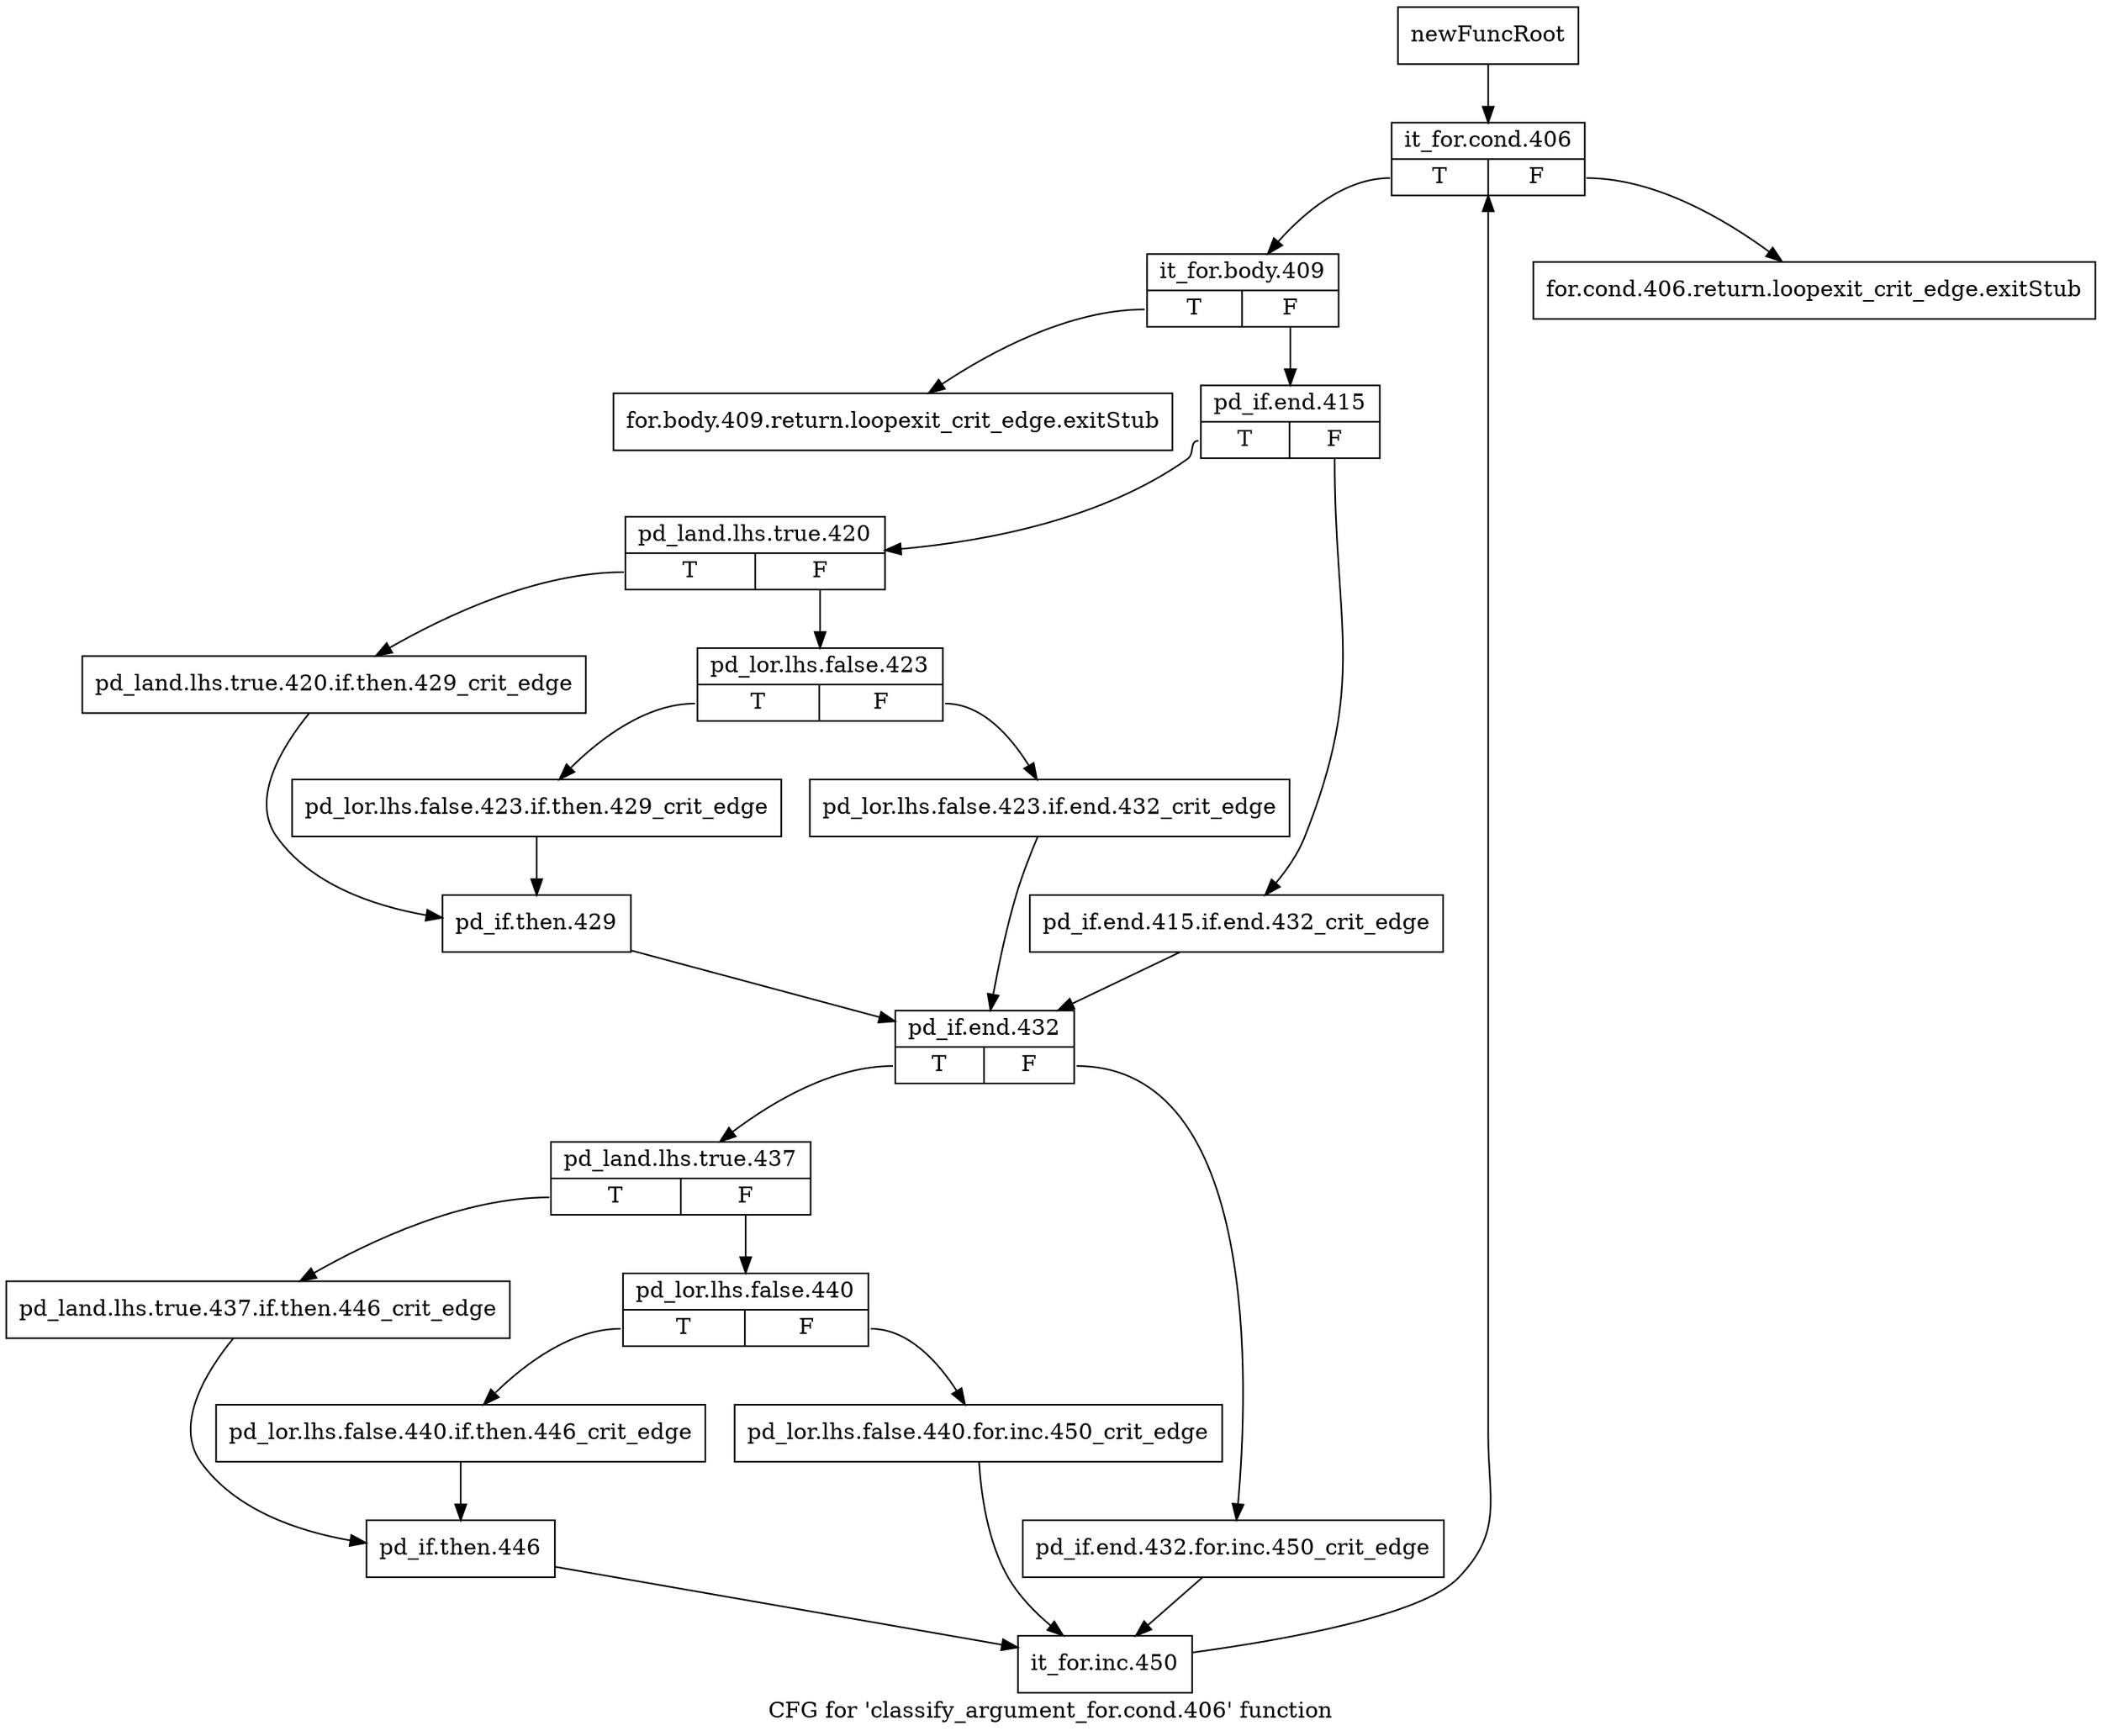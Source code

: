 digraph "CFG for 'classify_argument_for.cond.406' function" {
	label="CFG for 'classify_argument_for.cond.406' function";

	Node0xc6fd560 [shape=record,label="{newFuncRoot}"];
	Node0xc6fd560 -> Node0xc6fda70;
	Node0xc6fd9d0 [shape=record,label="{for.cond.406.return.loopexit_crit_edge.exitStub}"];
	Node0xc6fda20 [shape=record,label="{for.body.409.return.loopexit_crit_edge.exitStub}"];
	Node0xc6fda70 [shape=record,label="{it_for.cond.406|{<s0>T|<s1>F}}"];
	Node0xc6fda70:s0 -> Node0xc6fdac0;
	Node0xc6fda70:s1 -> Node0xc6fd9d0;
	Node0xc6fdac0 [shape=record,label="{it_for.body.409|{<s0>T|<s1>F}}"];
	Node0xc6fdac0:s0 -> Node0xc6fda20;
	Node0xc6fdac0:s1 -> Node0xc6fdb10;
	Node0xc6fdb10 [shape=record,label="{pd_if.end.415|{<s0>T|<s1>F}}"];
	Node0xc6fdb10:s0 -> Node0xc6fdbb0;
	Node0xc6fdb10:s1 -> Node0xc6fdb60;
	Node0xc6fdb60 [shape=record,label="{pd_if.end.415.if.end.432_crit_edge}"];
	Node0xc6fdb60 -> Node0xc6fdd90;
	Node0xc6fdbb0 [shape=record,label="{pd_land.lhs.true.420|{<s0>T|<s1>F}}"];
	Node0xc6fdbb0:s0 -> Node0xc6fdcf0;
	Node0xc6fdbb0:s1 -> Node0xc6fdc00;
	Node0xc6fdc00 [shape=record,label="{pd_lor.lhs.false.423|{<s0>T|<s1>F}}"];
	Node0xc6fdc00:s0 -> Node0xc6fdca0;
	Node0xc6fdc00:s1 -> Node0xc6fdc50;
	Node0xc6fdc50 [shape=record,label="{pd_lor.lhs.false.423.if.end.432_crit_edge}"];
	Node0xc6fdc50 -> Node0xc6fdd90;
	Node0xc6fdca0 [shape=record,label="{pd_lor.lhs.false.423.if.then.429_crit_edge}"];
	Node0xc6fdca0 -> Node0xc6fdd40;
	Node0xc6fdcf0 [shape=record,label="{pd_land.lhs.true.420.if.then.429_crit_edge}"];
	Node0xc6fdcf0 -> Node0xc6fdd40;
	Node0xc6fdd40 [shape=record,label="{pd_if.then.429}"];
	Node0xc6fdd40 -> Node0xc6fdd90;
	Node0xc6fdd90 [shape=record,label="{pd_if.end.432|{<s0>T|<s1>F}}"];
	Node0xc6fdd90:s0 -> Node0xc6fde30;
	Node0xc6fdd90:s1 -> Node0xc6fdde0;
	Node0xc6fdde0 [shape=record,label="{pd_if.end.432.for.inc.450_crit_edge}"];
	Node0xc6fdde0 -> Node0xc6fe010;
	Node0xc6fde30 [shape=record,label="{pd_land.lhs.true.437|{<s0>T|<s1>F}}"];
	Node0xc6fde30:s0 -> Node0xc6fdf70;
	Node0xc6fde30:s1 -> Node0xc6fde80;
	Node0xc6fde80 [shape=record,label="{pd_lor.lhs.false.440|{<s0>T|<s1>F}}"];
	Node0xc6fde80:s0 -> Node0xc6fdf20;
	Node0xc6fde80:s1 -> Node0xc6fded0;
	Node0xc6fded0 [shape=record,label="{pd_lor.lhs.false.440.for.inc.450_crit_edge}"];
	Node0xc6fded0 -> Node0xc6fe010;
	Node0xc6fdf20 [shape=record,label="{pd_lor.lhs.false.440.if.then.446_crit_edge}"];
	Node0xc6fdf20 -> Node0xc6fdfc0;
	Node0xc6fdf70 [shape=record,label="{pd_land.lhs.true.437.if.then.446_crit_edge}"];
	Node0xc6fdf70 -> Node0xc6fdfc0;
	Node0xc6fdfc0 [shape=record,label="{pd_if.then.446}"];
	Node0xc6fdfc0 -> Node0xc6fe010;
	Node0xc6fe010 [shape=record,label="{it_for.inc.450}"];
	Node0xc6fe010 -> Node0xc6fda70;
}
